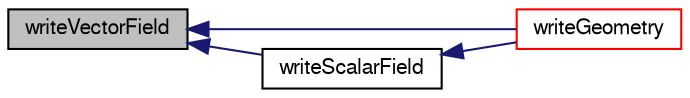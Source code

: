 digraph "writeVectorField"
{
  bgcolor="transparent";
  edge [fontname="FreeSans",fontsize="10",labelfontname="FreeSans",labelfontsize="10"];
  node [fontname="FreeSans",fontsize="10",shape=record];
  rankdir="LR";
  Node1262 [label="writeVectorField",height=0.2,width=0.4,color="black", fillcolor="grey75", style="filled", fontcolor="black"];
  Node1262 -> Node1263 [dir="back",color="midnightblue",fontsize="10",style="solid",fontname="FreeSans"];
  Node1263 [label="writeGeometry",height=0.2,width=0.4,color="red",URL="$a21306.html#aa244e705f8f60b77d5b53fe84933466d",tooltip="Write geometry. "];
  Node1262 -> Node1271 [dir="back",color="midnightblue",fontsize="10",style="solid",fontname="FreeSans"];
  Node1271 [label="writeScalarField",height=0.2,width=0.4,color="black",URL="$a21306.html#a8cfd135436f8106a467405eff79e702c",tooltip="write scalar field "];
  Node1271 -> Node1263 [dir="back",color="midnightblue",fontsize="10",style="solid",fontname="FreeSans"];
}
